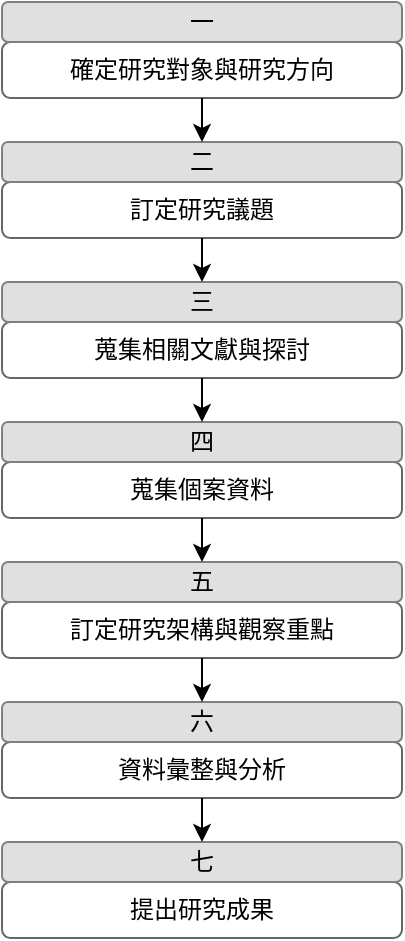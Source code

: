 <mxfile version="26.2.14">
  <diagram name="Page-1" id="52a04d89-c75d-2922-d76d-85b35f80e030">
    <mxGraphModel dx="342" dy="171" grid="1" gridSize="10" guides="1" tooltips="1" connect="1" arrows="1" fold="1" page="1" pageScale="1" pageWidth="1100" pageHeight="850" background="none" math="0" shadow="0">
      <root>
        <mxCell id="0" />
        <mxCell id="1" parent="0" />
        <mxCell id="Ah7HCtGAJgqZncpZ4vAo-14" value="" style="group" parent="1" vertex="1" connectable="0">
          <mxGeometry x="200" y="240" width="200" height="48" as="geometry" />
        </mxCell>
        <mxCell id="Ah7HCtGAJgqZncpZ4vAo-10" value="&lt;div&gt;&lt;span style=&quot;font-family: 標楷體; background-color: transparent; color: light-dark(rgb(0, 0, 0), rgb(255, 255, 255));&quot;&gt;確定研究對象與研究方向&lt;/span&gt;&lt;/div&gt;" style="rounded=1;whiteSpace=wrap;html=1;strokeColor=#666666;" parent="Ah7HCtGAJgqZncpZ4vAo-14" vertex="1">
          <mxGeometry y="20" width="200" height="28" as="geometry" />
        </mxCell>
        <mxCell id="Ah7HCtGAJgqZncpZ4vAo-2" value="&lt;font face=&quot;標楷體&quot;&gt;一&lt;/font&gt;" style="rounded=1;whiteSpace=wrap;html=1;shadow=0;comic=0;strokeColor=#808080;strokeWidth=1;align=center;verticalAlign=middle;swimlaneFillColor=#ffffff;fontFamily=Verdana;fontSize=12;fontColor=default;fontStyle=0;labelBackgroundColor=none;horizontal=1;fillColor=#e0e0e0;" parent="Ah7HCtGAJgqZncpZ4vAo-14" vertex="1">
          <mxGeometry width="200" height="20" as="geometry" />
        </mxCell>
        <mxCell id="Ah7HCtGAJgqZncpZ4vAo-15" value="" style="group" parent="1" vertex="1" connectable="0">
          <mxGeometry x="200" y="310" width="200" height="48" as="geometry" />
        </mxCell>
        <mxCell id="Ah7HCtGAJgqZncpZ4vAo-12" value="&lt;font face=&quot;標楷體&quot;&gt;訂定研究議題&lt;/font&gt;" style="rounded=1;whiteSpace=wrap;html=1;strokeColor=#666666;" parent="Ah7HCtGAJgqZncpZ4vAo-15" vertex="1">
          <mxGeometry y="20" width="200" height="28" as="geometry" />
        </mxCell>
        <mxCell id="Ah7HCtGAJgqZncpZ4vAo-13" value="&lt;font face=&quot;標楷體&quot;&gt;二&lt;/font&gt;" style="rounded=1;whiteSpace=wrap;html=1;shadow=0;comic=0;strokeColor=#808080;strokeWidth=1;align=center;verticalAlign=middle;swimlaneFillColor=#ffffff;fontFamily=Verdana;fontSize=12;fontColor=default;fontStyle=0;labelBackgroundColor=none;horizontal=1;fillColor=#e0e0e0;" parent="Ah7HCtGAJgqZncpZ4vAo-15" vertex="1">
          <mxGeometry width="200" height="20" as="geometry" />
        </mxCell>
        <mxCell id="Ah7HCtGAJgqZncpZ4vAo-16" value="" style="group" parent="1" vertex="1" connectable="0">
          <mxGeometry x="200" y="380" width="200" height="48" as="geometry" />
        </mxCell>
        <mxCell id="Ah7HCtGAJgqZncpZ4vAo-17" value="&lt;font face=&quot;標楷體&quot;&gt;蒐集相關文獻與探討&lt;/font&gt;" style="rounded=1;whiteSpace=wrap;html=1;strokeColor=#666666;" parent="Ah7HCtGAJgqZncpZ4vAo-16" vertex="1">
          <mxGeometry y="20" width="200" height="28" as="geometry" />
        </mxCell>
        <mxCell id="Ah7HCtGAJgqZncpZ4vAo-18" value="&lt;font face=&quot;標楷體&quot;&gt;三&lt;/font&gt;" style="rounded=1;whiteSpace=wrap;html=1;shadow=0;comic=0;strokeColor=#808080;strokeWidth=1;align=center;verticalAlign=middle;swimlaneFillColor=#ffffff;fontFamily=Verdana;fontSize=12;fontColor=default;fontStyle=0;labelBackgroundColor=none;horizontal=1;fillColor=#e0e0e0;" parent="Ah7HCtGAJgqZncpZ4vAo-16" vertex="1">
          <mxGeometry width="200" height="20" as="geometry" />
        </mxCell>
        <mxCell id="Ah7HCtGAJgqZncpZ4vAo-19" value="" style="group" parent="1" vertex="1" connectable="0">
          <mxGeometry x="200" y="450" width="200" height="48" as="geometry" />
        </mxCell>
        <mxCell id="Ah7HCtGAJgqZncpZ4vAo-20" value="&lt;font face=&quot;標楷體&quot;&gt;蒐集個案資料&lt;/font&gt;" style="rounded=1;whiteSpace=wrap;html=1;strokeColor=#666666;" parent="Ah7HCtGAJgqZncpZ4vAo-19" vertex="1">
          <mxGeometry y="20" width="200" height="28" as="geometry" />
        </mxCell>
        <mxCell id="Ah7HCtGAJgqZncpZ4vAo-21" value="&lt;font face=&quot;標楷體&quot;&gt;四&lt;/font&gt;" style="rounded=1;whiteSpace=wrap;html=1;shadow=0;comic=0;strokeColor=#808080;strokeWidth=1;align=center;verticalAlign=middle;swimlaneFillColor=#ffffff;fontFamily=Verdana;fontSize=12;fontColor=default;fontStyle=0;labelBackgroundColor=none;horizontal=1;fillColor=#e0e0e0;" parent="Ah7HCtGAJgqZncpZ4vAo-19" vertex="1">
          <mxGeometry width="200" height="20" as="geometry" />
        </mxCell>
        <mxCell id="Ah7HCtGAJgqZncpZ4vAo-22" value="" style="group" parent="1" vertex="1" connectable="0">
          <mxGeometry x="200" y="520" width="200" height="48" as="geometry" />
        </mxCell>
        <mxCell id="Ah7HCtGAJgqZncpZ4vAo-23" value="&lt;font face=&quot;標楷體&quot;&gt;訂定研究架構與觀察重點&lt;/font&gt;" style="rounded=1;whiteSpace=wrap;html=1;strokeColor=#666666;" parent="Ah7HCtGAJgqZncpZ4vAo-22" vertex="1">
          <mxGeometry y="20" width="200" height="28" as="geometry" />
        </mxCell>
        <mxCell id="Ah7HCtGAJgqZncpZ4vAo-24" value="&lt;font face=&quot;標楷體&quot;&gt;五&lt;/font&gt;" style="rounded=1;whiteSpace=wrap;html=1;shadow=0;comic=0;strokeColor=#808080;strokeWidth=1;align=center;verticalAlign=middle;swimlaneFillColor=#ffffff;fontFamily=Verdana;fontSize=12;fontColor=default;fontStyle=0;labelBackgroundColor=none;horizontal=1;fillColor=#e0e0e0;" parent="Ah7HCtGAJgqZncpZ4vAo-22" vertex="1">
          <mxGeometry width="200" height="20" as="geometry" />
        </mxCell>
        <mxCell id="Ah7HCtGAJgqZncpZ4vAo-25" value="" style="group" parent="1" vertex="1" connectable="0">
          <mxGeometry x="200" y="590" width="200" height="48" as="geometry" />
        </mxCell>
        <mxCell id="Ah7HCtGAJgqZncpZ4vAo-26" value="&lt;font face=&quot;標楷體&quot;&gt;資料彙整與分析&lt;/font&gt;" style="rounded=1;whiteSpace=wrap;html=1;strokeColor=#666666;" parent="Ah7HCtGAJgqZncpZ4vAo-25" vertex="1">
          <mxGeometry y="20" width="200" height="28" as="geometry" />
        </mxCell>
        <mxCell id="Ah7HCtGAJgqZncpZ4vAo-27" value="&lt;font face=&quot;標楷體&quot;&gt;六&lt;/font&gt;" style="rounded=1;whiteSpace=wrap;html=1;shadow=0;comic=0;strokeColor=#808080;strokeWidth=1;align=center;verticalAlign=middle;swimlaneFillColor=#ffffff;fontFamily=Verdana;fontSize=12;fontColor=default;fontStyle=0;labelBackgroundColor=none;horizontal=1;fillColor=#e0e0e0;" parent="Ah7HCtGAJgqZncpZ4vAo-25" vertex="1">
          <mxGeometry width="200" height="20" as="geometry" />
        </mxCell>
        <mxCell id="Ah7HCtGAJgqZncpZ4vAo-28" value="" style="group" parent="1" vertex="1" connectable="0">
          <mxGeometry x="200" y="660" width="200" height="48" as="geometry" />
        </mxCell>
        <mxCell id="Ah7HCtGAJgqZncpZ4vAo-29" value="&lt;font face=&quot;標楷體&quot;&gt;提出研究成果&lt;/font&gt;" style="rounded=1;whiteSpace=wrap;html=1;strokeColor=#666666;" parent="Ah7HCtGAJgqZncpZ4vAo-28" vertex="1">
          <mxGeometry y="20" width="200" height="28" as="geometry" />
        </mxCell>
        <mxCell id="Ah7HCtGAJgqZncpZ4vAo-30" value="&lt;font face=&quot;標楷體&quot;&gt;七&lt;/font&gt;" style="rounded=1;whiteSpace=wrap;html=1;shadow=0;comic=0;strokeColor=#808080;strokeWidth=1;align=center;verticalAlign=middle;swimlaneFillColor=#ffffff;fontFamily=Verdana;fontSize=12;fontColor=default;fontStyle=0;labelBackgroundColor=none;horizontal=1;fillColor=#e0e0e0;" parent="Ah7HCtGAJgqZncpZ4vAo-28" vertex="1">
          <mxGeometry width="200" height="20" as="geometry" />
        </mxCell>
        <mxCell id="Ah7HCtGAJgqZncpZ4vAo-34" style="edgeStyle=orthogonalEdgeStyle;rounded=0;orthogonalLoop=1;jettySize=auto;html=1;exitX=0.5;exitY=1;exitDx=0;exitDy=0;entryX=0.5;entryY=0;entryDx=0;entryDy=0;strokeColor=default;strokeWidth=1;endArrow=classic;endFill=1;align=center;verticalAlign=middle;fontFamily=Helvetica;fontSize=11;fontColor=default;labelBackgroundColor=default;" parent="1" source="Ah7HCtGAJgqZncpZ4vAo-10" target="Ah7HCtGAJgqZncpZ4vAo-13" edge="1">
          <mxGeometry relative="1" as="geometry" />
        </mxCell>
        <mxCell id="Ah7HCtGAJgqZncpZ4vAo-36" style="edgeStyle=orthogonalEdgeStyle;rounded=0;orthogonalLoop=1;jettySize=auto;html=1;exitX=0.5;exitY=1;exitDx=0;exitDy=0;entryX=0.5;entryY=0;entryDx=0;entryDy=0;" parent="1" source="Ah7HCtGAJgqZncpZ4vAo-12" target="Ah7HCtGAJgqZncpZ4vAo-18" edge="1">
          <mxGeometry relative="1" as="geometry" />
        </mxCell>
        <mxCell id="Ah7HCtGAJgqZncpZ4vAo-39" style="edgeStyle=orthogonalEdgeStyle;rounded=0;orthogonalLoop=1;jettySize=auto;html=1;exitX=0.5;exitY=1;exitDx=0;exitDy=0;entryX=0.5;entryY=0;entryDx=0;entryDy=0;" parent="1" source="Ah7HCtGAJgqZncpZ4vAo-17" target="Ah7HCtGAJgqZncpZ4vAo-21" edge="1">
          <mxGeometry relative="1" as="geometry" />
        </mxCell>
        <mxCell id="Ah7HCtGAJgqZncpZ4vAo-40" style="edgeStyle=orthogonalEdgeStyle;rounded=0;orthogonalLoop=1;jettySize=auto;html=1;exitX=0.5;exitY=1;exitDx=0;exitDy=0;entryX=0.5;entryY=0;entryDx=0;entryDy=0;" parent="1" source="Ah7HCtGAJgqZncpZ4vAo-20" target="Ah7HCtGAJgqZncpZ4vAo-24" edge="1">
          <mxGeometry relative="1" as="geometry" />
        </mxCell>
        <mxCell id="Ah7HCtGAJgqZncpZ4vAo-41" style="edgeStyle=orthogonalEdgeStyle;rounded=0;orthogonalLoop=1;jettySize=auto;html=1;exitX=0.5;exitY=1;exitDx=0;exitDy=0;entryX=0.5;entryY=0;entryDx=0;entryDy=0;" parent="1" source="Ah7HCtGAJgqZncpZ4vAo-23" target="Ah7HCtGAJgqZncpZ4vAo-27" edge="1">
          <mxGeometry relative="1" as="geometry" />
        </mxCell>
        <mxCell id="Ah7HCtGAJgqZncpZ4vAo-42" style="edgeStyle=orthogonalEdgeStyle;rounded=0;orthogonalLoop=1;jettySize=auto;html=1;exitX=0.5;exitY=1;exitDx=0;exitDy=0;entryX=0.5;entryY=0;entryDx=0;entryDy=0;" parent="1" source="Ah7HCtGAJgqZncpZ4vAo-26" target="Ah7HCtGAJgqZncpZ4vAo-30" edge="1">
          <mxGeometry relative="1" as="geometry" />
        </mxCell>
      </root>
    </mxGraphModel>
  </diagram>
</mxfile>
